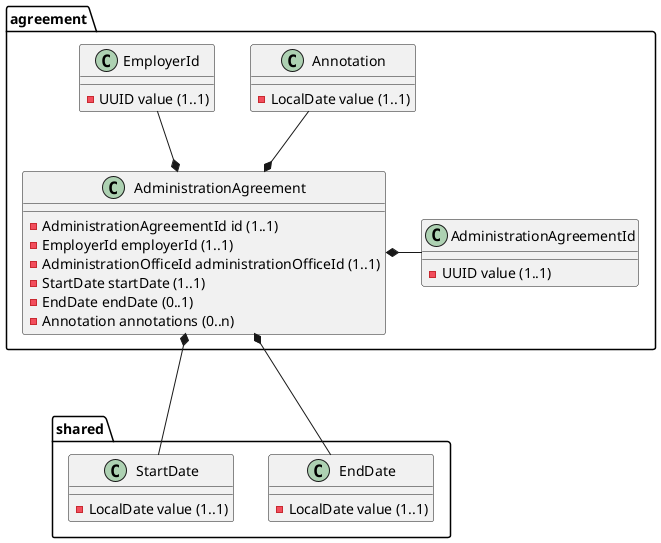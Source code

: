 @startuml
package agreement {
    class AdministrationAgreement {
      - AdministrationAgreementId id (1..1)
      - EmployerId employerId (1..1)
      - AdministrationOfficeId administrationOfficeId (1..1)
      - StartDate startDate (1..1)
      - EndDate endDate (0..1)
      - Annotation annotations (0..n)
    }

    class AdministrationAgreementId {
        -UUID value (1..1)
    }

    class EmployerId {
        -UUID value (1..1)
    }

    class Annotation {
        -LocalDate value (1..1)
    }
}

package shared {
    class StartDate {
        -LocalDate value (1..1)
    }

    class EndDate {
        -LocalDate value (1..1)
    }
}

AdministrationAgreement *-right- AdministrationAgreementId
AdministrationAgreement *-up- EmployerId
AdministrationAgreement *-down-- StartDate
AdministrationAgreement *-down- EndDate
AdministrationAgreement *-up- Annotation


@enduml
